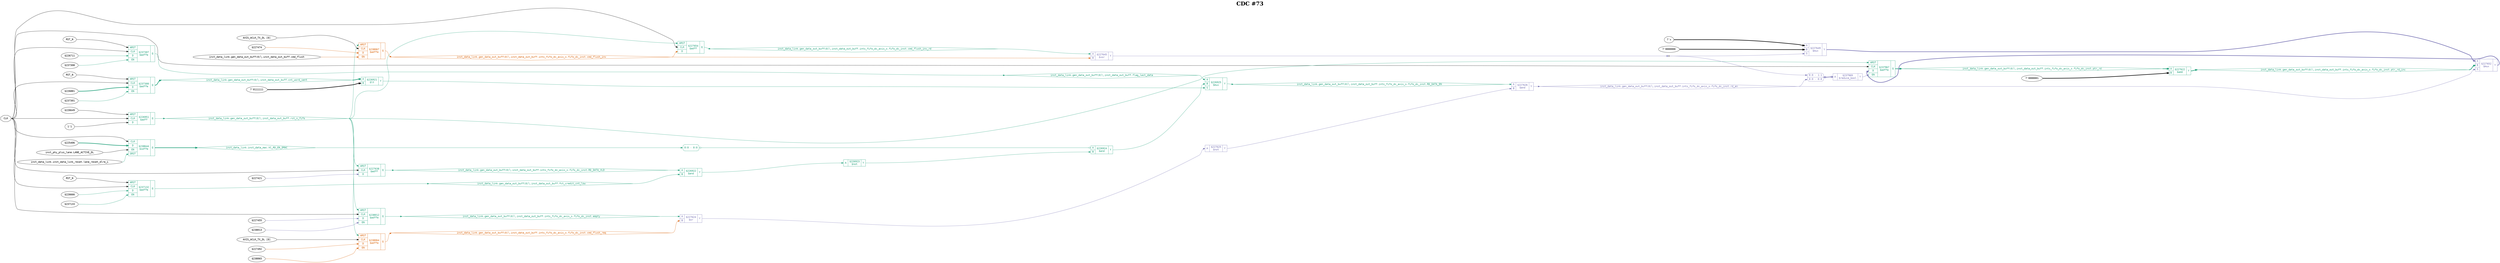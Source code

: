 digraph "spacefibre_light_top" {
label=<<b>CDC #73</b>>;
labelloc="t"
fontsize="30"
node ["fontname"="Courier"]
edge ["fontname"="Courier"]
rankdir="LR";
remincross=true;
n11 [ shape=octagon, label="CLK", color="black", fontcolor="black", href="/src/ip_spacefibre_light_top/spacefibre_light_top.vhd#45" ];
n12 [ shape=diamond, label="inst_data_link.gen_data_out_buff(0)&#9586;.inst_data_out_buff.cnt_word_sent", colorscheme="dark28", color="1", fontcolor="1", href="/src/module_data_link/data_out_buf.vhd#155" ];
n13 [ shape=diamond, label="inst_data_link.gen_data_out_buff(0)&#9586;.inst_data_out_buff.fct_credit_cnt_low", colorscheme="dark28", color="1", fontcolor="1", href="/src/module_data_link/data_out_buf.vhd#158" ];
n14 [ shape=diamond, label="inst_data_link.gen_data_out_buff(0)&#9586;.inst_data_out_buff.flag_last_data", colorscheme="dark28", color="1", fontcolor="1", href="/src/module_data_link/data_out_buf.vhd#163" ];
n15 [ shape=diamond, label="inst_data_link.gen_data_out_buff(0)&#9586;.inst_data_out_buff.ints_fifo_dc_axis_s.fifo_dc_inst.RD_DATA_EN", colorscheme="dark28", color="1", fontcolor="1", href="/src/ip/fifo_dc/fifo_dc.vhd#54" ];
n16 [ shape=diamond, label="inst_data_link.gen_data_out_buff(0)&#9586;.inst_data_out_buff.ints_fifo_dc_axis_s.fifo_dc_inst.RD_DATA_VLD", colorscheme="dark28", color="1", fontcolor="1", href="/src/ip/fifo_dc/fifo_dc.vhd#55" ];
n17 [ shape=diamond, label="inst_data_link.gen_data_out_buff(0)&#9586;.inst_data_out_buff.ints_fifo_dc_axis_s.fifo_dc_inst.cmd_flush_inv", colorscheme="dark28", color="2", fontcolor="2", href="/src/ip/fifo_dc/fifo_dc.vhd#112" ];
n18 [ shape=diamond, label="inst_data_link.gen_data_out_buff(0)&#9586;.inst_data_out_buff.ints_fifo_dc_axis_s.fifo_dc_inst.cmd_flush_inv_rd", colorscheme="dark28", color="1", fontcolor="1", href="/src/ip/fifo_dc/fifo_dc.vhd#114" ];
n19 [ shape=diamond, label="inst_data_link.gen_data_out_buff(0)&#9586;.inst_data_out_buff.ints_fifo_dc_axis_s.fifo_dc_inst.cmd_flush_req", colorscheme="dark28", color="2", fontcolor="2", href="/src/ip/fifo_dc/fifo_dc.vhd#111" ];
n20 [ shape=diamond, label="inst_data_link.gen_data_out_buff(0)&#9586;.inst_data_out_buff.ints_fifo_dc_axis_s.fifo_dc_inst.empty", colorscheme="dark28", color="1", fontcolor="1", href="/src/ip/fifo_dc/fifo_dc.vhd#129" ];
n21 [ shape=diamond, label="inst_data_link.gen_data_out_buff(0)&#9586;.inst_data_out_buff.ints_fifo_dc_axis_s.fifo_dc_inst.ptr_rd", colorscheme="dark28", color="1", fontcolor="1", href="/src/ip/fifo_dc/fifo_dc.vhd#98" ];
n22 [ shape=diamond, label="inst_data_link.gen_data_out_buff(0)&#9586;.inst_data_out_buff.ints_fifo_dc_axis_s.fifo_dc_inst.ptr_rd_inc", colorscheme="dark28", color="1", fontcolor="1", href="/src/ip/fifo_dc/fifo_dc.vhd#99" ];
n23 [ shape=diamond, label="inst_data_link.gen_data_out_buff(0)&#9586;.inst_data_out_buff.ints_fifo_dc_axis_s.fifo_dc_inst.rd_en", colorscheme="dark28", color="3", fontcolor="3", href="/src/ip/fifo_dc/fifo_dc.vhd#124" ];
n24 [ shape=diamond, label="inst_data_link.gen_data_out_buff(0)&#9586;.inst_data_out_buff.rst_n_fifo", colorscheme="dark28", color="1", fontcolor="1", href="/src/module_data_link/data_out_buf.vhd#165" ];
n25 [ shape=diamond, label="inst_data_link.inst_data_mac.VC_RD_EN_DMAC", colorscheme="dark28", color="1", fontcolor="1", href="/src/module_data_link/data_mac.vhd#57" ];
{ rank="source"; n11;}
{ rank="sink";}
v0 [ label="RST_N" ];
v1 [ label="$226666" ];
v2 [ label="$237133" ];
c30 [ shape=record, label="{{<p26> ARST|<p11> CLK|<p27> D|<p28> EN}|$237132\n$adffe|{<p29> Q}}", colorscheme="dark28", color="1", fontcolor="1" , href="/src/module_data_link/data_out_buf.vhd#388"  ];
v3 [ label="RST_N" ];
v4 [ label="$226881" ];
v5 [ label="$237301" ];
c31 [ shape=record, label="{{<p26> ARST|<p11> CLK|<p27> D|<p28> EN}|$237300\n$adffe|{<p29> Q}}", colorscheme="dark28", color="1", fontcolor="1" , href="/src/module_data_link/data_out_buf.vhd#458"  ];
v6 [ label="RST_N" ];
v7 [ label="$226711" ];
v8 [ label="$237308" ];
c32 [ shape=record, label="{{<p26> ARST|<p11> CLK|<p27> D|<p28> EN}|$237307\n$adffe|{<p29> Q}}", colorscheme="dark28", color="1", fontcolor="1" , href="/src/module_data_link/data_out_buf.vhd#481"  ];
c33 [ shape=record, label="{{<p26> ARST|<p11> CLK|<p27> D|<p28> EN}|$237967\n$adffe|{<p29> Q}}", colorscheme="dark28", color="1", fontcolor="1" , href="/src/ip/fifo_dc/fifo_dc.vhd#321"  ];
v9 [ label="$227455" ];
v10 [ label="$238013" ];
c34 [ shape=record, label="{{<p26> ARST|<p11> CLK|<p27> D|<p28> EN}|$238012\n$adffe|{<p29> Q}}", colorscheme="dark28", color="1", fontcolor="1" , href="/src/ip/fifo_dc/fifo_dc.vhd#378"  ];
v11 [ label="AXIS_ACLK_TX_DL [0]" ];
v12 [ label="$227492" ];
v13 [ label="$238065" ];
c35 [ shape=record, label="{{<p26> ARST|<p11> CLK|<p27> D|<p28> EN}|$238064\n$adffe|{<p29> Q}}", colorscheme="dark28", color="2", fontcolor="2" , href="/src/ip/fifo_dc/fifo_dc.vhd#440"  ];
v14 [ label="AXIS_ACLK_TX_DL [0]" ];
v15 [ label="$227474" ];
v16 [ label="inst_data_link.gen_data_out_buff(0)&#9586;.inst_data_out_buff.cmd_flush" ];
c36 [ shape=record, label="{{<p26> ARST|<p11> CLK|<p27> D|<p28> EN}|$238067\n$adffe|{<p29> Q}}", colorscheme="dark28", color="2", fontcolor="2" , href="/src/ip/fifo_dc/fifo_dc.vhd#440"  ];
v17 [ label="$225406" ];
v18 [ label="inst_phy_plus_lane.LANE_ACTIVE_DL" ];
v19 [ label="inst_data_link.inst_data_link_reset.lane_reset_dlre_i" ];
c38 [ shape=record, label="{{<p11> CLK|<p27> D|<p28> EN|<p37> SRST}|$238644\n$sdffe|{<p29> Q}}", colorscheme="dark28", color="1", fontcolor="1" , href="/src/module_data_link/data_mac.vhd#132"  ];
c41 [ shape=record, label="{{<p39> A}|$237969\n$reduce_bool|{<p40> Y}}", colorscheme="dark28", color="3", fontcolor="3" ];
x20 [ shape=record, style=rounded, label="<s1> 0:0 - 1:1 |<s0> 0:0 - 0:0 ", colorscheme="dark28", color="3", fontcolor="3" ];
x20:e -> c41:p39:w [arrowhead=odiamond, arrowtail=odiamond, dir=both, colorscheme="dark28", color="3", fontcolor="3", style="setlinewidth(3)", label=""];
v21 [ label="7'0111111" ];
c43 [ shape=record, label="{{<p39> A|<p42> B}|$226921\n$lt|{<p40> Y}}", colorscheme="dark28", color="1", fontcolor="1" , href="/src/module_data_link/data_out_buf.vhd#180"  ];
c44 [ shape=record, label="{{<p39> A|<p42> B}|$226922\n$and|{<p40> Y}}", colorscheme="dark28", color="1", fontcolor="1" , href="/src/module_data_link/data_out_buf.vhd#180"  ];
c45 [ shape=record, label="{{<p39> A}|$226923\n$not|{<p40> Y}}", colorscheme="dark28", color="1", fontcolor="1" , href="/src/module_data_link/data_out_buf.vhd#180"  ];
c46 [ shape=record, label="{{<p39> A|<p42> B}|$226924\n$and|{<p40> Y}}", colorscheme="dark28", color="1", fontcolor="1" , href="/src/module_data_link/data_out_buf.vhd#180"  ];
x22 [ shape=record, style=rounded, label="<s0> 0:0 - 0:0 ", colorscheme="dark28", color="1", fontcolor="1" ];
x22:e -> c46:p39:w [arrowhead=odiamond, arrowtail=odiamond, dir=both, colorscheme="dark28", color="1", fontcolor="1", label=""];
c48 [ shape=record, label="{{<p39> A|<p42> B|<p47> S}|$226925\n$mux|{<p40> Y}}", colorscheme="dark28", color="1", fontcolor="1" , href="/src/module_data_link/data_out_buf.vhd#180"  ];
v23 [ label="$226649" ];
v24 [ label="1'1" ];
c49 [ shape=record, label="{{<p26> ARST|<p11> CLK|<p27> D}|$226951\n$adff|{<p29> Q}}", colorscheme="dark28", color="1", fontcolor="1" , href="/src/module_data_link/data_out_buf.vhd#225"  ];
v25 [ label="$227421" ];
c50 [ shape=record, label="{{<p26> ARST|<p11> CLK|<p27> D}|$227638\n$adff|{<p29> Q}}", colorscheme="dark28", color="1", fontcolor="1" , href="/src/ip/fifo_dc/fifo_dc.vhd#300"  ];
v26 [ label="7'0000001" ];
c51 [ shape=record, label="{{<p39> A|<p42> B}|$227622\n$add|{<p40> Y}}", colorscheme="dark28", color="1", fontcolor="1" , href="/src/ip/fifo_dc/fifo_dc.vhd#289"  ];
c52 [ shape=record, label="{{<p26> ARST|<p11> CLK|<p27> D}|$227654\n$adff|{<p29> Q}}", colorscheme="dark28", color="1", fontcolor="1" , href="/src/ip/fifo_dc/fifo_dc.vhd#321"  ];
c53 [ shape=record, label="{{<p39> A|<p42> B}|$227645\n$xor|{<p40> Y}}", colorscheme="dark28", color="3", fontcolor="3" , href="/src/ip/fifo_dc/fifo_dc.vhd#327"  ];
c54 [ shape=record, label="{{<p39> A|<p42> B}|$227624\n$or|{<p40> Y}}", colorscheme="dark28", color="3", fontcolor="3" , href="/src/ip/fifo_dc/fifo_dc.vhd#290"  ];
c55 [ shape=record, label="{{<p39> A}|$227625\n$not|{<p40> Y}}", colorscheme="dark28", color="3", fontcolor="3" , href="/src/ip/fifo_dc/fifo_dc.vhd#290"  ];
c56 [ shape=record, label="{{<p39> A|<p42> B}|$227626\n$and|{<p40> Y}}", colorscheme="dark28", color="3", fontcolor="3" , href="/src/ip/fifo_dc/fifo_dc.vhd#290"  ];
v27 [ label="7'x" ];
v28 [ label="7'0000000" ];
c57 [ shape=record, label="{{<p39> A|<p42> B|<p47> S}|$227649\n$mux|{<p40> Y}}", colorscheme="dark28", color="3", fontcolor="3" , href="/src/ip/fifo_dc/fifo_dc.vhd#327"  ];
c58 [ shape=record, label="{{<p39> A|<p42> B|<p47> S}|$227652\n$mux|{<p40> Y}}", colorscheme="dark28", color="3", fontcolor="3" , href="/src/ip/fifo_dc/fifo_dc.vhd#331"  ];
c41:p40:e -> c33:p28:w [colorscheme="dark28", color="3", fontcolor="3", label=""];
c58:p40:e -> c33:p27:w [colorscheme="dark28", color="3", fontcolor="3", style="setlinewidth(3)", label=""];
n11:e -> c30:p11:w [color="black", fontcolor="black", label=""];
n11:e -> c31:p11:w [color="black", fontcolor="black", label=""];
n11:e -> c32:p11:w [color="black", fontcolor="black", label=""];
n11:e -> c33:p11:w [color="black", fontcolor="black", label=""];
n11:e -> c34:p11:w [color="black", fontcolor="black", label=""];
n11:e -> c38:p11:w [color="black", fontcolor="black", label=""];
n11:e -> c49:p11:w [color="black", fontcolor="black", label=""];
n11:e -> c50:p11:w [color="black", fontcolor="black", label=""];
n11:e -> c52:p11:w [color="black", fontcolor="black", label=""];
c31:p29:e -> n12:w [colorscheme="dark28", color="1", fontcolor="1", style="setlinewidth(3)", label=""];
n12:e -> c43:p39:w [colorscheme="dark28", color="1", fontcolor="1", style="setlinewidth(3)", label=""];
c30:p29:e -> n13:w [colorscheme="dark28", color="1", fontcolor="1", label=""];
n13:e -> c44:p42:w [colorscheme="dark28", color="1", fontcolor="1", label=""];
c32:p29:e -> n14:w [colorscheme="dark28", color="1", fontcolor="1", label=""];
n14:e -> c48:p39:w [colorscheme="dark28", color="1", fontcolor="1", label=""];
c48:p40:e -> n15:w [colorscheme="dark28", color="1", fontcolor="1", label=""];
n15:e -> c56:p39:w [colorscheme="dark28", color="1", fontcolor="1", label=""];
c50:p29:e -> n16:w [colorscheme="dark28", color="1", fontcolor="1", label=""];
n16:e -> c44:p39:w [colorscheme="dark28", color="1", fontcolor="1", label=""];
c36:p29:e -> n17:w [colorscheme="dark28", color="2", fontcolor="2", label=""];
n17:e -> c52:p27:w [colorscheme="dark28", color="2", fontcolor="2", label=""];
n17:e -> c53:p42:w [colorscheme="dark28", color="2", fontcolor="2", label=""];
c52:p29:e -> n18:w [colorscheme="dark28", color="1", fontcolor="1", label=""];
n18:e -> c53:p39:w [colorscheme="dark28", color="1", fontcolor="1", label=""];
c35:p29:e -> n19:w [colorscheme="dark28", color="2", fontcolor="2", label=""];
n19:e -> c54:p42:w [colorscheme="dark28", color="2", fontcolor="2", label=""];
c43:p40:e -> c48:p47:w [colorscheme="dark28", color="1", fontcolor="1", label=""];
c34:p29:e -> n20:w [colorscheme="dark28", color="1", fontcolor="1", label=""];
n20:e -> c54:p39:w [colorscheme="dark28", color="1", fontcolor="1", label=""];
c33:p29:e -> n21:w [colorscheme="dark28", color="1", fontcolor="1", style="setlinewidth(3)", label=""];
n21:e -> c51:p39:w [colorscheme="dark28", color="1", fontcolor="1", style="setlinewidth(3)", label=""];
c51:p40:e -> n22:w [colorscheme="dark28", color="1", fontcolor="1", style="setlinewidth(3)", label=""];
n22:e -> c58:p42:w [colorscheme="dark28", color="1", fontcolor="1", style="setlinewidth(3)", label=""];
c56:p40:e -> n23:w [colorscheme="dark28", color="3", fontcolor="3", label=""];
n23:e -> c58:p47:w [colorscheme="dark28", color="3", fontcolor="3", label=""];
n23:e -> x20:s0:w [colorscheme="dark28", color="3", fontcolor="3", label=""];
c49:p29:e -> n24:w [colorscheme="dark28", color="1", fontcolor="1", label=""];
n24:e -> c33:p26:w [colorscheme="dark28", color="1", fontcolor="1", label=""];
n24:e -> c34:p26:w [colorscheme="dark28", color="1", fontcolor="1", label=""];
n24:e -> c35:p26:w [colorscheme="dark28", color="1", fontcolor="1", label=""];
n24:e -> c36:p26:w [colorscheme="dark28", color="1", fontcolor="1", label=""];
n24:e -> c50:p26:w [colorscheme="dark28", color="1", fontcolor="1", label=""];
n24:e -> c52:p26:w [colorscheme="dark28", color="1", fontcolor="1", label=""];
c38:p29:e -> n25:w [colorscheme="dark28", color="1", fontcolor="1", style="setlinewidth(3)", label=""];
n25:e -> x22:s0:w [colorscheme="dark28", color="1", fontcolor="1", label=""];
c44:p40:e -> c45:p39:w [colorscheme="dark28", color="1", fontcolor="1", label=""];
c45:p40:e -> c46:p42:w [colorscheme="dark28", color="1", fontcolor="1", label=""];
c46:p40:e -> c48:p42:w [colorscheme="dark28", color="1", fontcolor="1", label=""];
c54:p40:e -> c55:p39:w [colorscheme="dark28", color="3", fontcolor="3", label=""];
c55:p40:e -> c56:p42:w [colorscheme="dark28", color="3", fontcolor="3", label=""];
n8 [ shape=point ];
c53:p40:e -> n8:w [colorscheme="dark28", color="3", fontcolor="3", label=""];
n8:e -> c57:p47:w [colorscheme="dark28", color="3", fontcolor="3", label=""];
n8:e -> x20:s1:w [colorscheme="dark28", color="3", fontcolor="3", label=""];
c57:p40:e -> c58:p39:w [colorscheme="dark28", color="3", fontcolor="3", style="setlinewidth(3)", label=""];
v0:e -> c30:p26:w [color="black", fontcolor="black", label=""];
v1:e -> c30:p27:w [colorscheme="dark28", color="1", fontcolor="1", label=""];
v10:e -> c34:p28:w [colorscheme="dark28", color="3", fontcolor="3", label=""];
v11:e -> c35:p11:w [color="black", fontcolor="black", label=""];
v12:e -> c35:p27:w [colorscheme="dark28", color="2", fontcolor="2", label=""];
v13:e -> c35:p28:w [colorscheme="dark28", color="2", fontcolor="2", label=""];
v14:e -> c36:p11:w [color="black", fontcolor="black", label=""];
v15:e -> c36:p27:w [colorscheme="dark28", color="2", fontcolor="2", label=""];
v16:e -> c36:p28:w [colorscheme="dark28", color="2", fontcolor="2", label=""];
v17:e -> c38:p27:w [colorscheme="dark28", color="1", fontcolor="1", style="setlinewidth(3)", label=""];
v18:e -> c38:p28:w [color="black", fontcolor="black", label=""];
v19:e -> c38:p37:w [colorscheme="dark28", color="1", fontcolor="1", label=""];
v2:e -> c30:p28:w [colorscheme="dark28", color="1", fontcolor="1", label=""];
v21:e -> c43:p42:w [color="black", fontcolor="black", style="setlinewidth(3)", label=""];
v23:e -> c49:p26:w [color="black", fontcolor="black", label=""];
v24:e -> c49:p27:w [color="black", fontcolor="black", label=""];
v25:e -> c50:p27:w [colorscheme="dark28", color="3", fontcolor="3", label=""];
v26:e -> c51:p42:w [color="black", fontcolor="black", style="setlinewidth(3)", label=""];
v27:e -> c57:p39:w [color="black", fontcolor="black", style="setlinewidth(3)", label=""];
v28:e -> c57:p42:w [color="black", fontcolor="black", style="setlinewidth(3)", label=""];
v3:e -> c31:p26:w [color="black", fontcolor="black", label=""];
v4:e -> c31:p27:w [colorscheme="dark28", color="1", fontcolor="1", style="setlinewidth(3)", label=""];
v5:e -> c31:p28:w [colorscheme="dark28", color="1", fontcolor="1", label=""];
v6:e -> c32:p26:w [color="black", fontcolor="black", label=""];
v7:e -> c32:p27:w [colorscheme="dark28", color="1", fontcolor="1", label=""];
v8:e -> c32:p28:w [colorscheme="dark28", color="1", fontcolor="1", label=""];
v9:e -> c34:p27:w [colorscheme="dark28", color="3", fontcolor="3", label=""];
}
